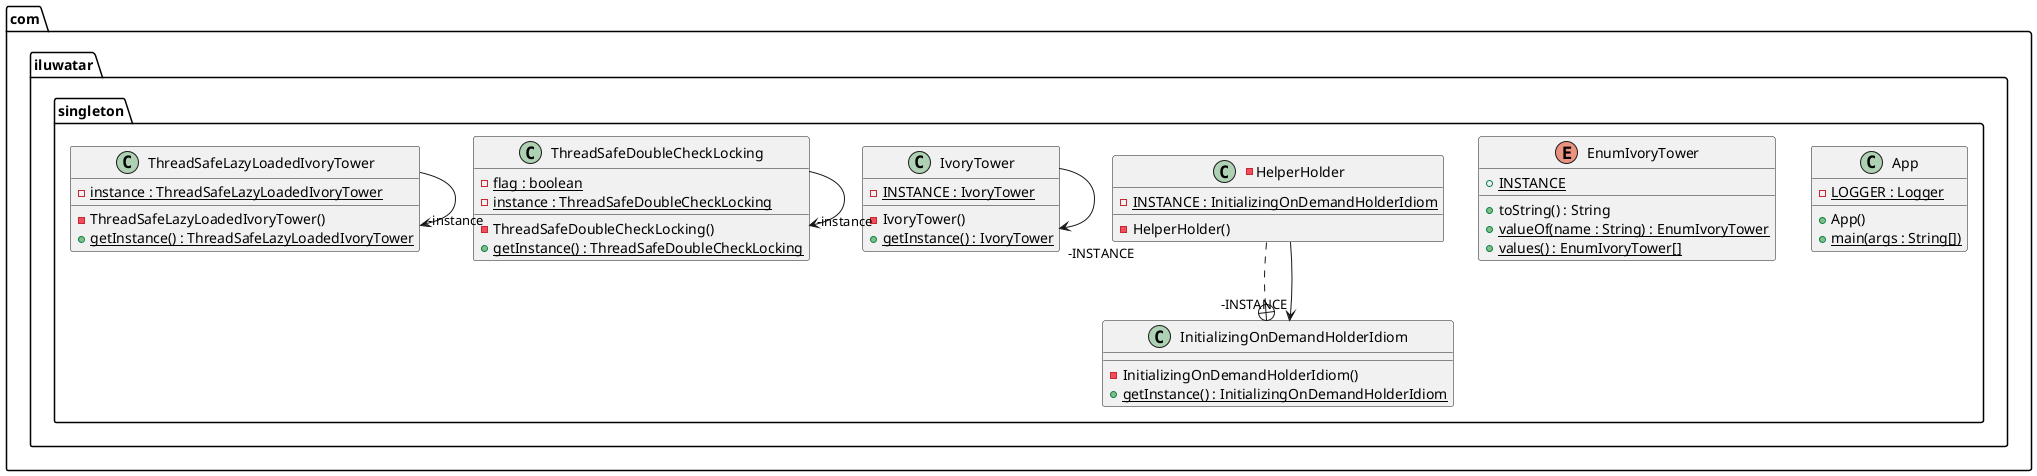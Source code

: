 @startuml
package com.iluwatar.singleton {
  class App {
    - LOGGER : Logger {static}
    + App()
    + main(args : String[]) {static}
  }
  enum EnumIvoryTower {
    + INSTANCE {static}
    + toString() : String
    + valueOf(name : String) : EnumIvoryTower {static}
    + values() : EnumIvoryTower[] {static}
  }
  class InitializingOnDemandHolderIdiom {
    - InitializingOnDemandHolderIdiom()
    + getInstance() : InitializingOnDemandHolderIdiom {static}
  }
  -class HelperHolder {
    - INSTANCE : InitializingOnDemandHolderIdiom {static}
    - HelperHolder()
  }
  class IvoryTower {
    - INSTANCE : IvoryTower {static}
    - IvoryTower()
    + getInstance() : IvoryTower {static}
  }
  class ThreadSafeDoubleCheckLocking {
    - flag : boolean {static}
    - instance : ThreadSafeDoubleCheckLocking {static}
    - ThreadSafeDoubleCheckLocking()
    + getInstance() : ThreadSafeDoubleCheckLocking {static}
  }
  class ThreadSafeLazyLoadedIvoryTower {
    - instance : ThreadSafeLazyLoadedIvoryTower {static}
    - ThreadSafeLazyLoadedIvoryTower()
    + getInstance() : ThreadSafeLazyLoadedIvoryTower {static}
  }
}
IvoryTower -->  "-INSTANCE" IvoryTower
ThreadSafeDoubleCheckLocking -->  "-instance" ThreadSafeDoubleCheckLocking
ThreadSafeLazyLoadedIvoryTower -->  "-instance" ThreadSafeLazyLoadedIvoryTower
HelperHolder ..+ InitializingOnDemandHolderIdiom
HelperHolder -->  "-INSTANCE" InitializingOnDemandHolderIdiom
@enduml